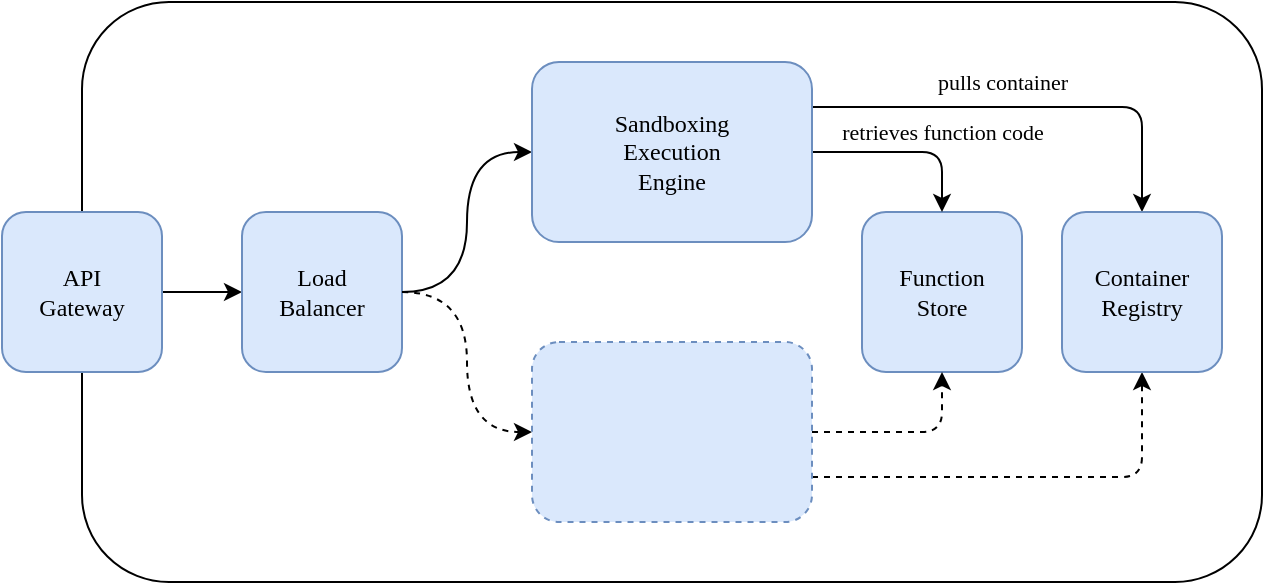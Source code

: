 <mxfile version="14.6.13" type="device"><diagram id="k58uWXT8fB6DtH82Debm" name="Page-1"><mxGraphModel dx="1125" dy="680" grid="1" gridSize="10" guides="1" tooltips="1" connect="1" arrows="1" fold="1" page="1" pageScale="1" pageWidth="850" pageHeight="1100" math="0" shadow="0"><root><mxCell id="0"/><mxCell id="1" parent="0"/><mxCell id="k-COd4FPM9EjyDDE1vJO-2" value="" style="rounded=1;whiteSpace=wrap;html=1;fontFamily=Linux Biolinum O;movable=0;resizable=0;rotatable=0;deletable=0;editable=0;connectable=0;" parent="1" vertex="1"><mxGeometry x="200" y="190" width="590" height="290" as="geometry"/></mxCell><mxCell id="nHMy0Ra3rXzOD1rwKlbO-3" style="edgeStyle=orthogonalEdgeStyle;rounded=0;orthogonalLoop=1;jettySize=auto;html=1;entryX=0;entryY=0.5;entryDx=0;entryDy=0;fontFamily=Linux Biolinum O;" parent="1" source="nHMy0Ra3rXzOD1rwKlbO-1" target="nHMy0Ra3rXzOD1rwKlbO-2" edge="1"><mxGeometry relative="1" as="geometry"/></mxCell><mxCell id="nHMy0Ra3rXzOD1rwKlbO-1" value="&lt;div&gt;API&lt;/div&gt;&lt;div&gt;Gateway&lt;br&gt;&lt;/div&gt;" style="whiteSpace=wrap;html=1;aspect=fixed;fontFamily=Linux Biolinum O;rounded=1;glass=0;fillColor=#dae8fc;strokeColor=#6c8ebf;" parent="1" vertex="1"><mxGeometry x="160" y="295" width="80" height="80" as="geometry"/></mxCell><mxCell id="kVto_FSY9gnm2lWFdUT5-8" style="edgeStyle=orthogonalEdgeStyle;orthogonalLoop=1;jettySize=auto;html=1;exitX=1;exitY=0.5;exitDx=0;exitDy=0;entryX=0;entryY=0.5;entryDx=0;entryDy=0;curved=1;" parent="1" source="nHMy0Ra3rXzOD1rwKlbO-2" target="kVto_FSY9gnm2lWFdUT5-5" edge="1"><mxGeometry relative="1" as="geometry"/></mxCell><mxCell id="nHMy0Ra3rXzOD1rwKlbO-2" value="&lt;div&gt;Load&lt;/div&gt;&lt;div&gt;Balancer&lt;/div&gt;" style="whiteSpace=wrap;html=1;aspect=fixed;fontFamily=Linux Biolinum O;rounded=1;glass=0;fillColor=#dae8fc;strokeColor=#6c8ebf;" parent="1" vertex="1"><mxGeometry x="280" y="295" width="80" height="80" as="geometry"/></mxCell><mxCell id="k-COd4FPM9EjyDDE1vJO-11" value="Function&lt;br&gt;Store" style="whiteSpace=wrap;html=1;aspect=fixed;fontFamily=Linux Biolinum O;rounded=1;glass=0;sketch=0;shadow=0;fillColor=#dae8fc;strokeColor=#6c8ebf;" parent="1" vertex="1"><mxGeometry x="590" y="295" width="80" height="80" as="geometry"/></mxCell><mxCell id="SsehL3s1jMSIGuZdJ1rE-3" style="edgeStyle=orthogonalEdgeStyle;orthogonalLoop=1;jettySize=auto;html=1;exitX=1;exitY=0.5;exitDx=0;exitDy=0;entryX=0.5;entryY=0;entryDx=0;entryDy=0;rounded=1;" parent="1" source="kVto_FSY9gnm2lWFdUT5-5" target="k-COd4FPM9EjyDDE1vJO-11" edge="1"><mxGeometry relative="1" as="geometry"/></mxCell><mxCell id="SsehL3s1jMSIGuZdJ1rE-4" value="retrieves function code" style="edgeLabel;html=1;align=center;verticalAlign=middle;resizable=0;points=[];fontFamily=Linux Biolinum O;labelBackgroundColor=none;" parent="SsehL3s1jMSIGuZdJ1rE-3" vertex="1" connectable="0"><mxGeometry x="0.034" y="-1" relative="1" as="geometry"><mxPoint x="16.03" y="-11.03" as="offset"/></mxGeometry></mxCell><mxCell id="Cn8FRalxgKV8hNt4Ex1J-3" style="edgeStyle=orthogonalEdgeStyle;rounded=1;orthogonalLoop=1;jettySize=auto;html=1;exitX=1;exitY=0.25;exitDx=0;exitDy=0;entryX=0.5;entryY=0;entryDx=0;entryDy=0;" parent="1" source="kVto_FSY9gnm2lWFdUT5-5" target="Cn8FRalxgKV8hNt4Ex1J-1" edge="1"><mxGeometry relative="1" as="geometry"/></mxCell><mxCell id="kVto_FSY9gnm2lWFdUT5-5" value="&lt;span style=&quot;font-family: &amp;#34;linux biolinum o&amp;#34;&quot;&gt;Sandboxing&lt;br&gt;Execution&lt;br&gt;Engine&lt;br&gt;&lt;/span&gt;" style="rounded=1;whiteSpace=wrap;html=1;fillColor=#dae8fc;strokeColor=#6c8ebf;" parent="1" vertex="1"><mxGeometry x="425" y="220" width="140" height="90" as="geometry"/></mxCell><mxCell id="DYXVi48vgcsenFVhVGJR-19" style="edgeStyle=orthogonalEdgeStyle;rounded=1;orthogonalLoop=1;jettySize=auto;html=1;entryX=0.5;entryY=1;entryDx=0;entryDy=0;dashed=1;exitX=1;exitY=0.5;exitDx=0;exitDy=0;" parent="1" source="0dMsWcMvku_WJ4TlQp1x-2" target="k-COd4FPM9EjyDDE1vJO-11" edge="1"><mxGeometry relative="1" as="geometry"><mxPoint x="610" y="440" as="sourcePoint"/></mxGeometry></mxCell><mxCell id="DYXVi48vgcsenFVhVGJR-20" style="edgeStyle=orthogonalEdgeStyle;orthogonalLoop=1;jettySize=auto;html=1;entryX=0;entryY=0.5;entryDx=0;entryDy=0;dashed=1;curved=1;" parent="1" source="nHMy0Ra3rXzOD1rwKlbO-2" target="0dMsWcMvku_WJ4TlQp1x-2" edge="1"><mxGeometry relative="1" as="geometry"><mxPoint x="450" y="440" as="targetPoint"/></mxGeometry></mxCell><mxCell id="Cn8FRalxgKV8hNt4Ex1J-2" style="edgeStyle=orthogonalEdgeStyle;rounded=1;orthogonalLoop=1;jettySize=auto;html=1;exitX=1;exitY=0.75;exitDx=0;exitDy=0;entryX=0.5;entryY=1;entryDx=0;entryDy=0;dashed=1;" parent="1" source="0dMsWcMvku_WJ4TlQp1x-2" target="Cn8FRalxgKV8hNt4Ex1J-1" edge="1"><mxGeometry relative="1" as="geometry"/></mxCell><mxCell id="0dMsWcMvku_WJ4TlQp1x-2" value="" style="rounded=1;whiteSpace=wrap;html=1;fillColor=#dae8fc;strokeColor=#6c8ebf;dashed=1;" parent="1" vertex="1"><mxGeometry x="425" y="360" width="140" height="90" as="geometry"/></mxCell><mxCell id="Cn8FRalxgKV8hNt4Ex1J-1" value="Container Registry" style="whiteSpace=wrap;html=1;aspect=fixed;fontFamily=Linux Biolinum O;rounded=1;glass=0;sketch=0;shadow=0;fillColor=#dae8fc;strokeColor=#6c8ebf;" parent="1" vertex="1"><mxGeometry x="690" y="295" width="80" height="80" as="geometry"/></mxCell><mxCell id="Cn8FRalxgKV8hNt4Ex1J-4" value="pulls container" style="edgeLabel;html=1;align=center;verticalAlign=middle;resizable=0;points=[];fontFamily=Linux Biolinum O;labelBackgroundColor=none;" parent="1" vertex="1" connectable="0"><mxGeometry x="659.998" y="230.0" as="geometry"/></mxCell></root></mxGraphModel></diagram></mxfile>
